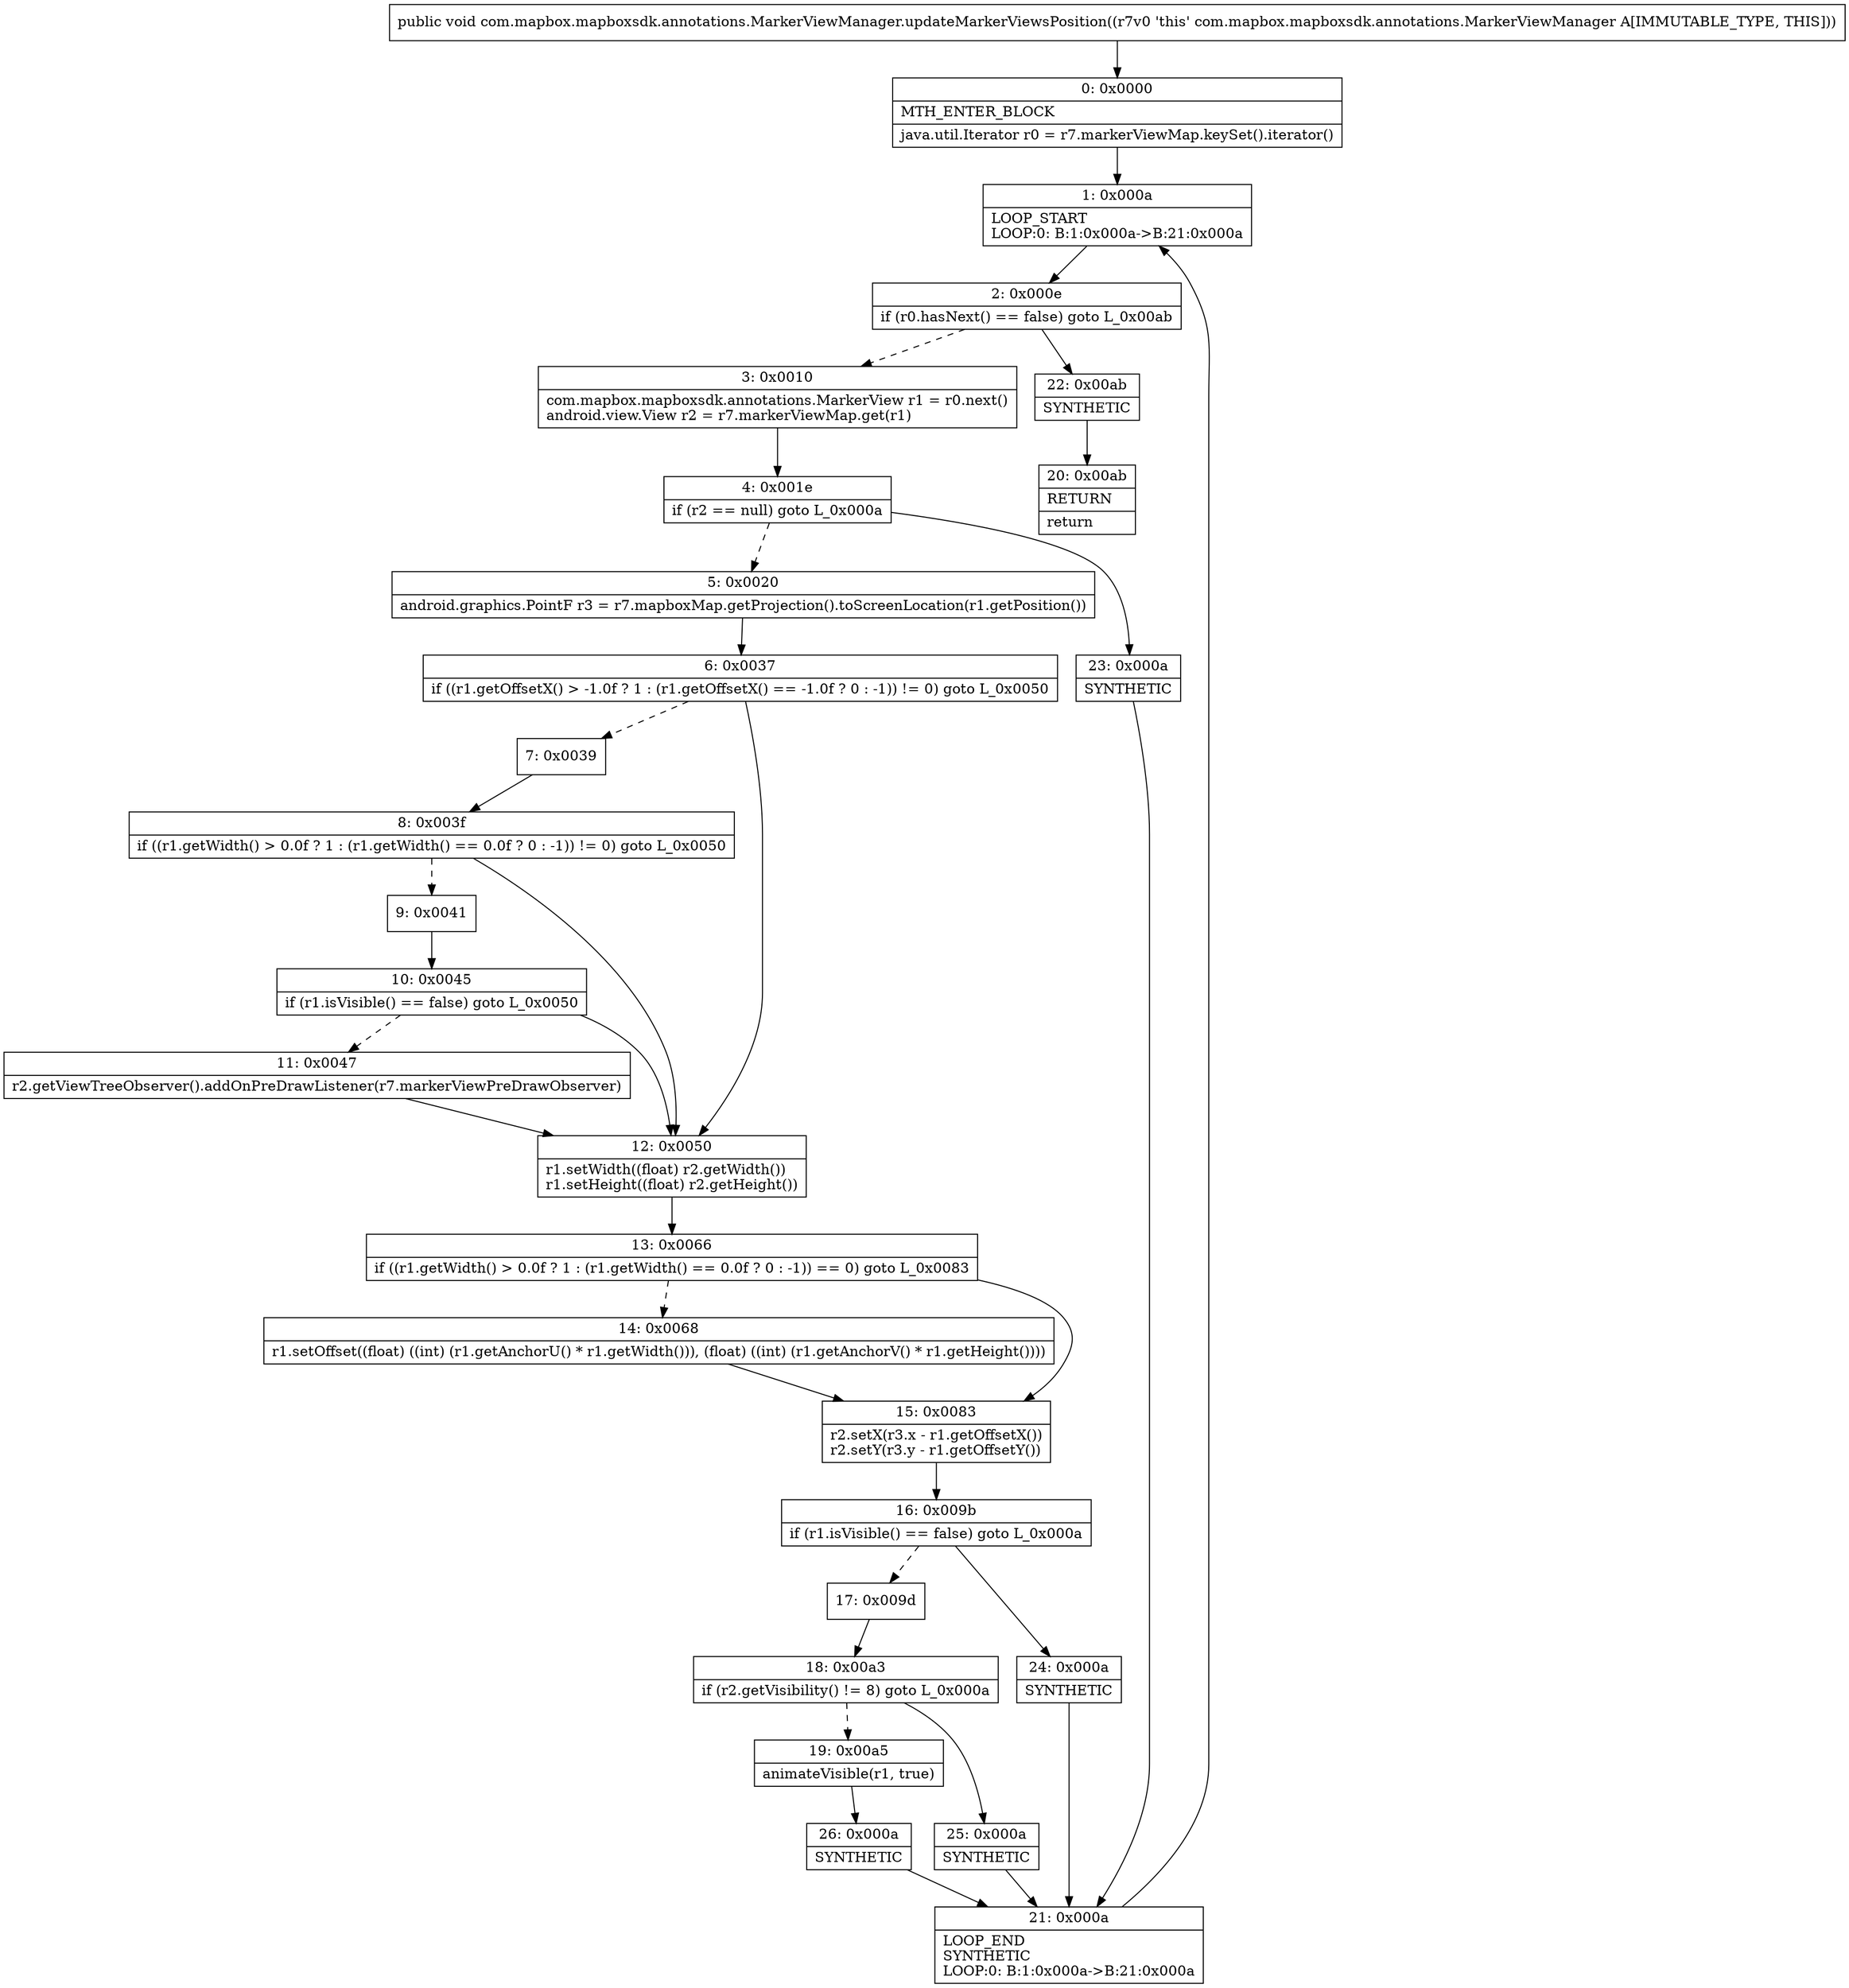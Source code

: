 digraph "CFG forcom.mapbox.mapboxsdk.annotations.MarkerViewManager.updateMarkerViewsPosition()V" {
Node_0 [shape=record,label="{0\:\ 0x0000|MTH_ENTER_BLOCK\l|java.util.Iterator r0 = r7.markerViewMap.keySet().iterator()\l}"];
Node_1 [shape=record,label="{1\:\ 0x000a|LOOP_START\lLOOP:0: B:1:0x000a\-\>B:21:0x000a\l}"];
Node_2 [shape=record,label="{2\:\ 0x000e|if (r0.hasNext() == false) goto L_0x00ab\l}"];
Node_3 [shape=record,label="{3\:\ 0x0010|com.mapbox.mapboxsdk.annotations.MarkerView r1 = r0.next()\landroid.view.View r2 = r7.markerViewMap.get(r1)\l}"];
Node_4 [shape=record,label="{4\:\ 0x001e|if (r2 == null) goto L_0x000a\l}"];
Node_5 [shape=record,label="{5\:\ 0x0020|android.graphics.PointF r3 = r7.mapboxMap.getProjection().toScreenLocation(r1.getPosition())\l}"];
Node_6 [shape=record,label="{6\:\ 0x0037|if ((r1.getOffsetX() \> \-1.0f ? 1 : (r1.getOffsetX() == \-1.0f ? 0 : \-1)) != 0) goto L_0x0050\l}"];
Node_7 [shape=record,label="{7\:\ 0x0039}"];
Node_8 [shape=record,label="{8\:\ 0x003f|if ((r1.getWidth() \> 0.0f ? 1 : (r1.getWidth() == 0.0f ? 0 : \-1)) != 0) goto L_0x0050\l}"];
Node_9 [shape=record,label="{9\:\ 0x0041}"];
Node_10 [shape=record,label="{10\:\ 0x0045|if (r1.isVisible() == false) goto L_0x0050\l}"];
Node_11 [shape=record,label="{11\:\ 0x0047|r2.getViewTreeObserver().addOnPreDrawListener(r7.markerViewPreDrawObserver)\l}"];
Node_12 [shape=record,label="{12\:\ 0x0050|r1.setWidth((float) r2.getWidth())\lr1.setHeight((float) r2.getHeight())\l}"];
Node_13 [shape=record,label="{13\:\ 0x0066|if ((r1.getWidth() \> 0.0f ? 1 : (r1.getWidth() == 0.0f ? 0 : \-1)) == 0) goto L_0x0083\l}"];
Node_14 [shape=record,label="{14\:\ 0x0068|r1.setOffset((float) ((int) (r1.getAnchorU() * r1.getWidth())), (float) ((int) (r1.getAnchorV() * r1.getHeight())))\l}"];
Node_15 [shape=record,label="{15\:\ 0x0083|r2.setX(r3.x \- r1.getOffsetX())\lr2.setY(r3.y \- r1.getOffsetY())\l}"];
Node_16 [shape=record,label="{16\:\ 0x009b|if (r1.isVisible() == false) goto L_0x000a\l}"];
Node_17 [shape=record,label="{17\:\ 0x009d}"];
Node_18 [shape=record,label="{18\:\ 0x00a3|if (r2.getVisibility() != 8) goto L_0x000a\l}"];
Node_19 [shape=record,label="{19\:\ 0x00a5|animateVisible(r1, true)\l}"];
Node_20 [shape=record,label="{20\:\ 0x00ab|RETURN\l|return\l}"];
Node_21 [shape=record,label="{21\:\ 0x000a|LOOP_END\lSYNTHETIC\lLOOP:0: B:1:0x000a\-\>B:21:0x000a\l}"];
Node_22 [shape=record,label="{22\:\ 0x00ab|SYNTHETIC\l}"];
Node_23 [shape=record,label="{23\:\ 0x000a|SYNTHETIC\l}"];
Node_24 [shape=record,label="{24\:\ 0x000a|SYNTHETIC\l}"];
Node_25 [shape=record,label="{25\:\ 0x000a|SYNTHETIC\l}"];
Node_26 [shape=record,label="{26\:\ 0x000a|SYNTHETIC\l}"];
MethodNode[shape=record,label="{public void com.mapbox.mapboxsdk.annotations.MarkerViewManager.updateMarkerViewsPosition((r7v0 'this' com.mapbox.mapboxsdk.annotations.MarkerViewManager A[IMMUTABLE_TYPE, THIS])) }"];
MethodNode -> Node_0;
Node_0 -> Node_1;
Node_1 -> Node_2;
Node_2 -> Node_3[style=dashed];
Node_2 -> Node_22;
Node_3 -> Node_4;
Node_4 -> Node_5[style=dashed];
Node_4 -> Node_23;
Node_5 -> Node_6;
Node_6 -> Node_7[style=dashed];
Node_6 -> Node_12;
Node_7 -> Node_8;
Node_8 -> Node_9[style=dashed];
Node_8 -> Node_12;
Node_9 -> Node_10;
Node_10 -> Node_11[style=dashed];
Node_10 -> Node_12;
Node_11 -> Node_12;
Node_12 -> Node_13;
Node_13 -> Node_14[style=dashed];
Node_13 -> Node_15;
Node_14 -> Node_15;
Node_15 -> Node_16;
Node_16 -> Node_17[style=dashed];
Node_16 -> Node_24;
Node_17 -> Node_18;
Node_18 -> Node_19[style=dashed];
Node_18 -> Node_25;
Node_19 -> Node_26;
Node_21 -> Node_1;
Node_22 -> Node_20;
Node_23 -> Node_21;
Node_24 -> Node_21;
Node_25 -> Node_21;
Node_26 -> Node_21;
}

